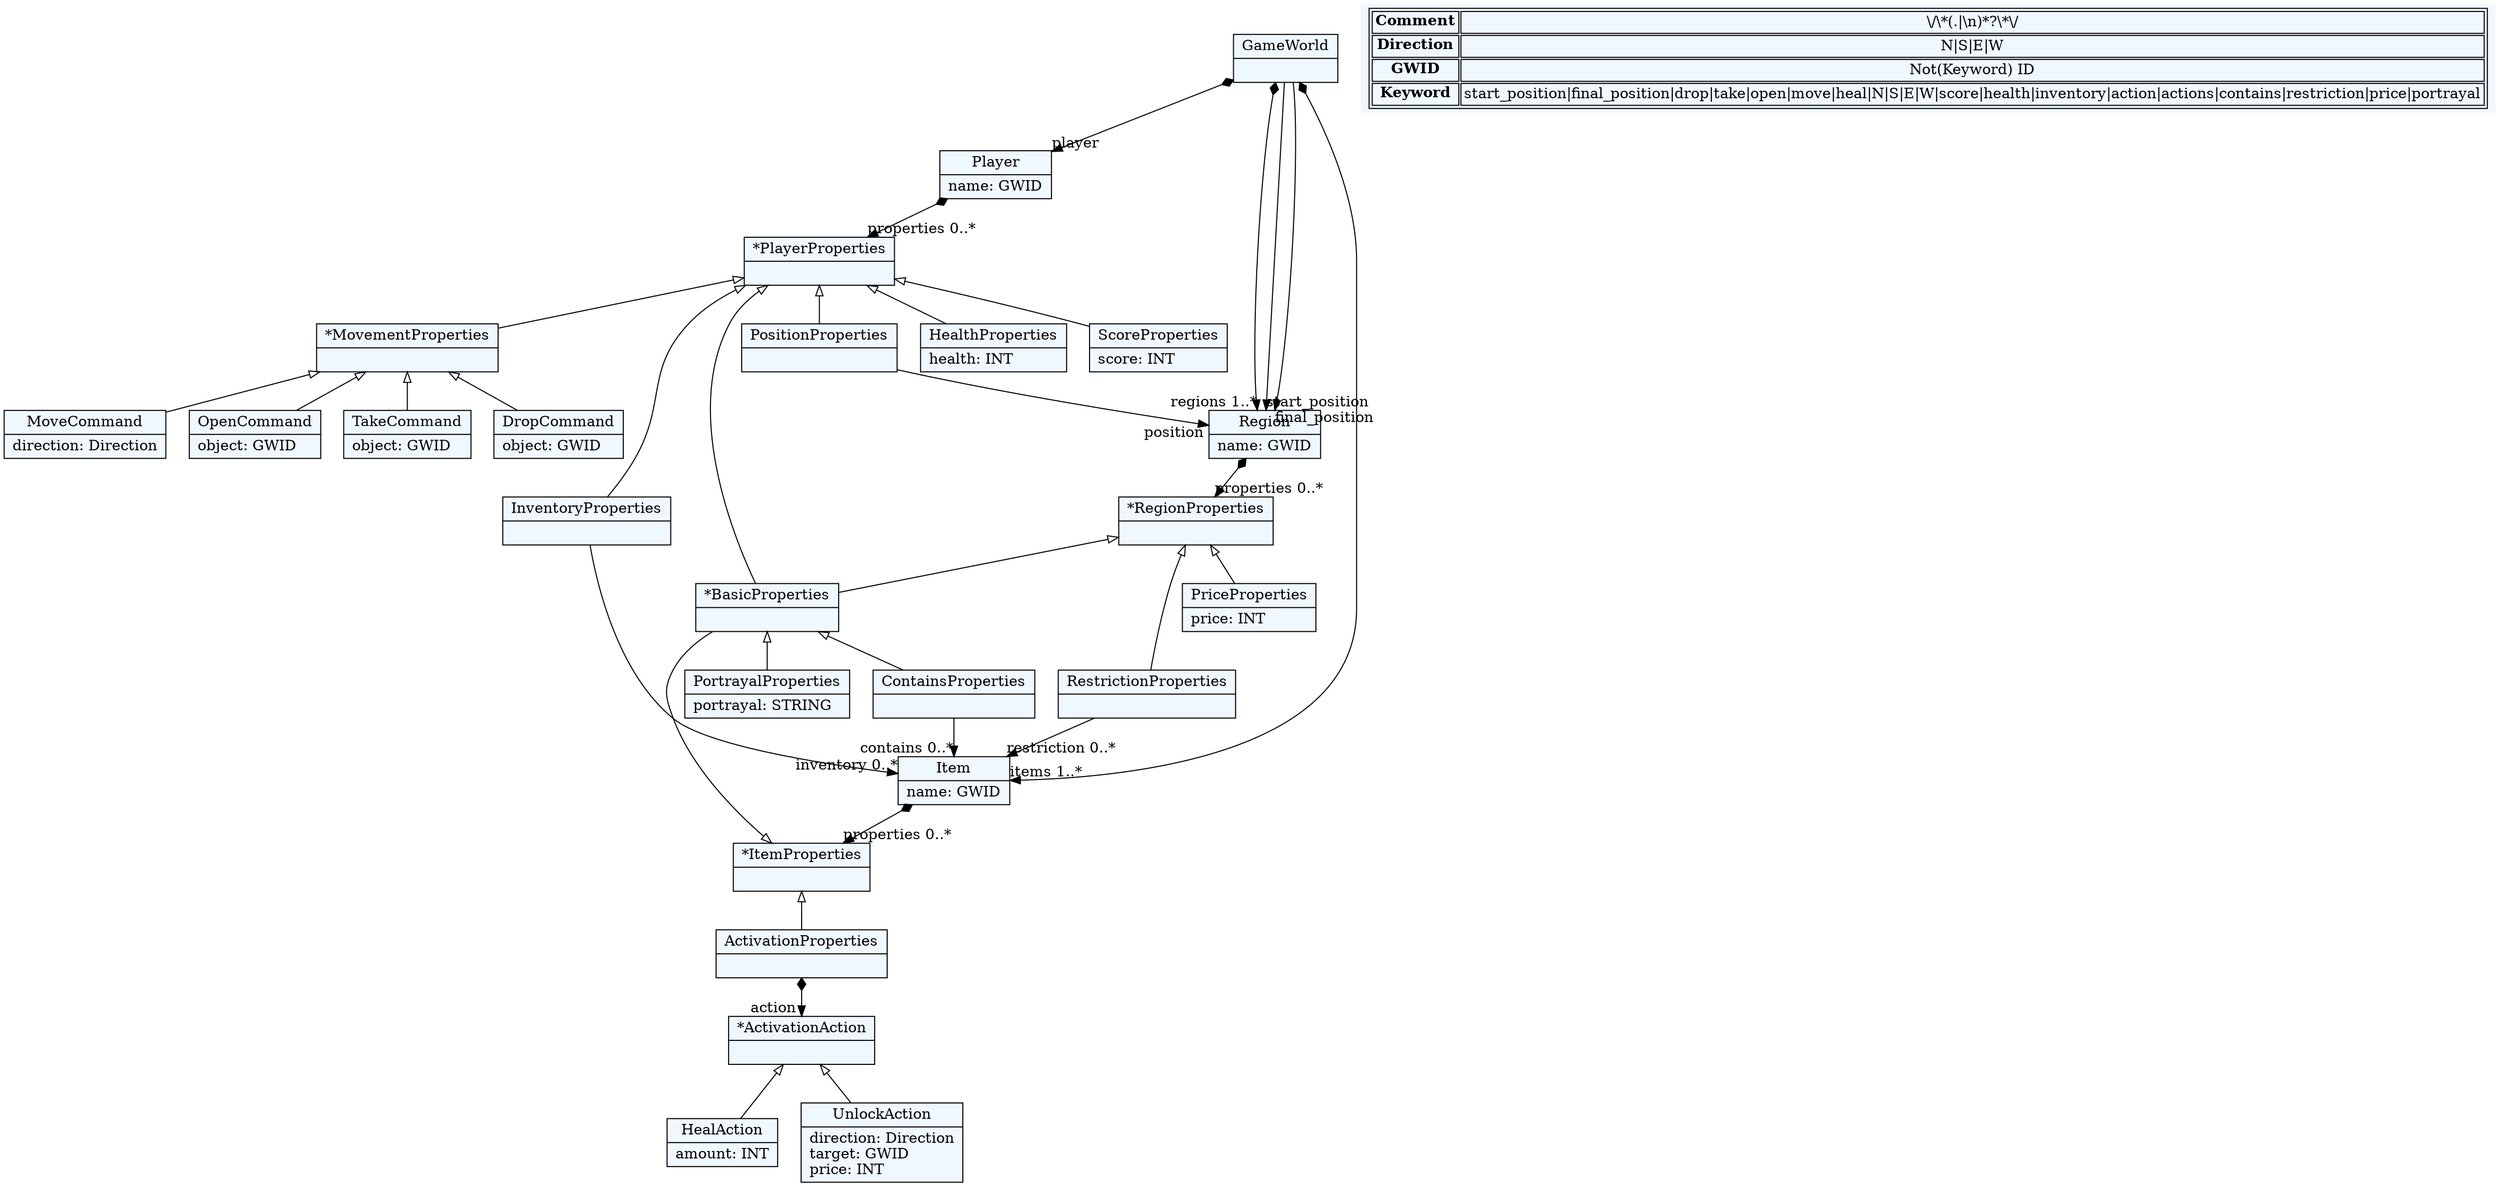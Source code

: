 
    digraph textX {
    fontname = "Bitstream Vera Sans"
    fontsize = 8
    node[
        shape=record,
        style=filled,
        fillcolor=aliceblue
    ]
    nodesep = 0.3
    edge[dir=black,arrowtail=empty]


2721224015856[ label="{GameWorld|}"]

2721224016816[ label="{Region|name: GWID\l}"]

2721223900656[ label="{Item|name: GWID\l}"]

2721223901616[ label="{Player|name: GWID\l}"]

2721223908336[ label="{*RegionProperties|}"]

2721223912176[ label="{*ItemProperties|}"]

2721223921776[ label="{*PlayerProperties|}"]

2721223917936[ label="{*BasicProperties|}"]

2721223892976[ label="{PortrayalProperties|portrayal: STRING\l}"]

2721223919856[ label="{ContainsProperties|}"]

2721223909296[ label="{RestrictionProperties|}"]

2721223918896[ label="{PriceProperties|price: INT\l}"]

2721223896816[ label="{InventoryProperties|}"]

2721223891056[ label="{HealthProperties|health: INT\l}"]

2721223898736[ label="{ScoreProperties|score: INT\l}"]

2721223915056[ label="{*MovementProperties|}"]

2721223923696[ label="{MoveCommand|direction: Direction\l}"]

2721223904496[ label="{OpenCommand|object: GWID\l}"]

2721223924656[ label="{TakeCommand|object: GWID\l}"]

2721223893936[ label="{DropCommand|object: GWID\l}"]

2721223894896[ label="{ActivationProperties|}"]

2721223895856[ label="{*ActivationAction|}"]

2721223929456[ label="{HealAction|amount: INT\l}"]

2721223936176[ label="{UnlockAction|direction: Direction\ltarget: GWID\lprice: INT\l}"]

2721223940976[ label="{PositionProperties|}"]



2721224015856 -> 2721224016816[arrowtail=diamond, dir=both, headlabel="regions 1..*"]
2721224015856 -> 2721223900656[arrowtail=diamond, dir=both, headlabel="items 1..*"]
2721224015856 -> 2721223901616[arrowtail=diamond, dir=both, headlabel="player "]
2721224015856 -> 2721224016816[headlabel="start_position "]
2721224015856 -> 2721224016816[headlabel="final_position "]
2721224016816 -> 2721223908336[arrowtail=diamond, dir=both, headlabel="properties 0..*"]
2721223900656 -> 2721223912176[arrowtail=diamond, dir=both, headlabel="properties 0..*"]
2721223901616 -> 2721223921776[arrowtail=diamond, dir=both, headlabel="properties 0..*"]
2721223908336 -> 2721223917936 [dir=back]
2721223908336 -> 2721223909296 [dir=back]
2721223908336 -> 2721223918896 [dir=back]
2721223912176 -> 2721223917936 [dir=back]
2721223912176 -> 2721223894896 [dir=back]
2721223921776 -> 2721223917936 [dir=back]
2721223921776 -> 2721223896816 [dir=back]
2721223921776 -> 2721223915056 [dir=back]
2721223921776 -> 2721223891056 [dir=back]
2721223921776 -> 2721223898736 [dir=back]
2721223921776 -> 2721223940976 [dir=back]
2721223917936 -> 2721223892976 [dir=back]
2721223917936 -> 2721223919856 [dir=back]
2721223919856 -> 2721223900656[headlabel="contains 0..*"]
2721223909296 -> 2721223900656[headlabel="restriction 0..*"]
2721223896816 -> 2721223900656[headlabel="inventory 0..*"]
2721223915056 -> 2721223923696 [dir=back]
2721223915056 -> 2721223904496 [dir=back]
2721223915056 -> 2721223924656 [dir=back]
2721223915056 -> 2721223893936 [dir=back]
2721223894896 -> 2721223895856[arrowtail=diamond, dir=both, headlabel="action "]
2721223895856 -> 2721223929456 [dir=back]
2721223895856 -> 2721223936176 [dir=back]
2721223940976 -> 2721224016816[headlabel="position "]
match_rules [ shape=plaintext, label=< <table>
	<tr>
		<td><b>Comment</b></td><td>\/\*(.|\n)*?\*\/</td>
	</tr>
	<tr>
		<td><b>Direction</b></td><td>N|S|E|W</td>
	</tr>
	<tr>
		<td><b>GWID</b></td><td>Not(Keyword) ID</td>
	</tr>
	<tr>
		<td><b>Keyword</b></td><td>start_position|final_position|drop|take|open|move|heal|N|S|E|W|score|health|inventory|action|actions|contains|restriction|price|portrayal</td>
	</tr>
</table> >]


}
